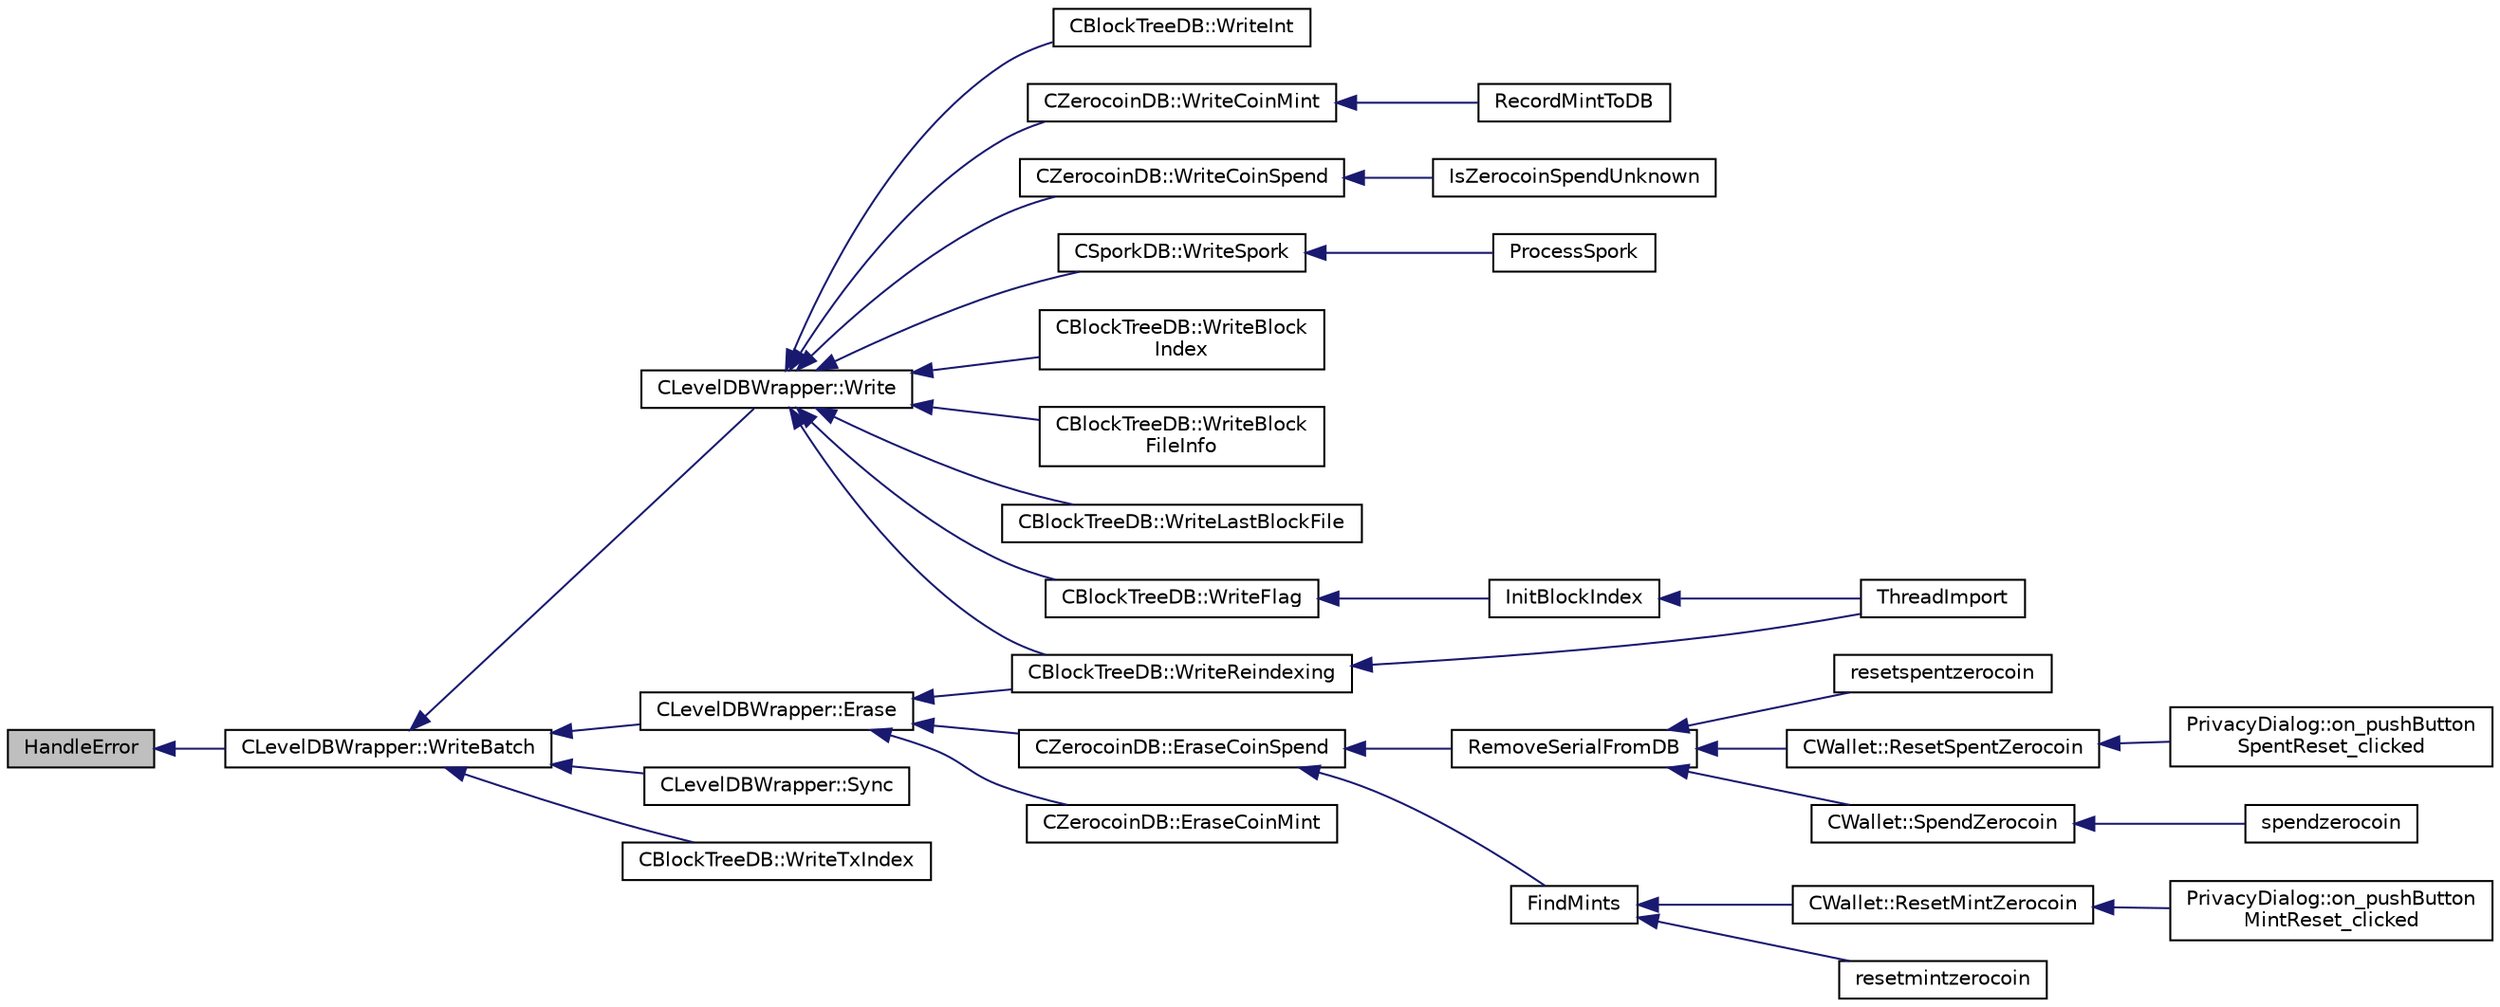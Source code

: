 digraph "HandleError"
{
  edge [fontname="Helvetica",fontsize="10",labelfontname="Helvetica",labelfontsize="10"];
  node [fontname="Helvetica",fontsize="10",shape=record];
  rankdir="LR";
  Node1 [label="HandleError",height=0.2,width=0.4,color="black", fillcolor="grey75", style="filled", fontcolor="black"];
  Node1 -> Node2 [dir="back",color="midnightblue",fontsize="10",style="solid",fontname="Helvetica"];
  Node2 [label="CLevelDBWrapper::WriteBatch",height=0.2,width=0.4,color="black", fillcolor="white", style="filled",URL="$class_c_level_d_b_wrapper.html#a820484c9e427f9e3400396e750acf4b8"];
  Node2 -> Node3 [dir="back",color="midnightblue",fontsize="10",style="solid",fontname="Helvetica"];
  Node3 [label="CLevelDBWrapper::Write",height=0.2,width=0.4,color="black", fillcolor="white", style="filled",URL="$class_c_level_d_b_wrapper.html#a740caa1aefbafc888838ea7f70dc31f4"];
  Node3 -> Node4 [dir="back",color="midnightblue",fontsize="10",style="solid",fontname="Helvetica"];
  Node4 [label="CSporkDB::WriteSpork",height=0.2,width=0.4,color="black", fillcolor="white", style="filled",URL="$class_c_spork_d_b.html#a642de787a3b991b3ce7d33125ca19828"];
  Node4 -> Node5 [dir="back",color="midnightblue",fontsize="10",style="solid",fontname="Helvetica"];
  Node5 [label="ProcessSpork",height=0.2,width=0.4,color="black", fillcolor="white", style="filled",URL="$spork_8h.html#a3f9c24c1f4c012152fb4422ca981610a"];
  Node3 -> Node6 [dir="back",color="midnightblue",fontsize="10",style="solid",fontname="Helvetica"];
  Node6 [label="CBlockTreeDB::WriteBlock\lIndex",height=0.2,width=0.4,color="black", fillcolor="white", style="filled",URL="$class_c_block_tree_d_b.html#a608a04a08445d95e477cb66889c679d0"];
  Node3 -> Node7 [dir="back",color="midnightblue",fontsize="10",style="solid",fontname="Helvetica"];
  Node7 [label="CBlockTreeDB::WriteBlock\lFileInfo",height=0.2,width=0.4,color="black", fillcolor="white", style="filled",URL="$class_c_block_tree_d_b.html#ae248032ee1f1303dea54a0b36ad84755"];
  Node3 -> Node8 [dir="back",color="midnightblue",fontsize="10",style="solid",fontname="Helvetica"];
  Node8 [label="CBlockTreeDB::WriteLastBlockFile",height=0.2,width=0.4,color="black", fillcolor="white", style="filled",URL="$class_c_block_tree_d_b.html#ae1f4ea54edf05a056d2da00ea90a9394"];
  Node3 -> Node9 [dir="back",color="midnightblue",fontsize="10",style="solid",fontname="Helvetica"];
  Node9 [label="CBlockTreeDB::WriteReindexing",height=0.2,width=0.4,color="black", fillcolor="white", style="filled",URL="$class_c_block_tree_d_b.html#a8fa5d150b98f4fd1aa8cf503eddfccef"];
  Node9 -> Node10 [dir="back",color="midnightblue",fontsize="10",style="solid",fontname="Helvetica"];
  Node10 [label="ThreadImport",height=0.2,width=0.4,color="black", fillcolor="white", style="filled",URL="$init_8cpp.html#a0189c34248cd89bbbe20d4d6045bd7c9"];
  Node3 -> Node11 [dir="back",color="midnightblue",fontsize="10",style="solid",fontname="Helvetica"];
  Node11 [label="CBlockTreeDB::WriteFlag",height=0.2,width=0.4,color="black", fillcolor="white", style="filled",URL="$class_c_block_tree_d_b.html#af2f65b70ac5d8a198d4f29a7e909c08a"];
  Node11 -> Node12 [dir="back",color="midnightblue",fontsize="10",style="solid",fontname="Helvetica"];
  Node12 [label="InitBlockIndex",height=0.2,width=0.4,color="black", fillcolor="white", style="filled",URL="$main_8h.html#a92e5e1fcbd56cc44c27d39b64da8a79a",tooltip="Initialize a new block tree database + block data on disk. "];
  Node12 -> Node10 [dir="back",color="midnightblue",fontsize="10",style="solid",fontname="Helvetica"];
  Node3 -> Node13 [dir="back",color="midnightblue",fontsize="10",style="solid",fontname="Helvetica"];
  Node13 [label="CBlockTreeDB::WriteInt",height=0.2,width=0.4,color="black", fillcolor="white", style="filled",URL="$class_c_block_tree_d_b.html#aa2d6d0eae914f49212b8a439f099d331"];
  Node3 -> Node14 [dir="back",color="midnightblue",fontsize="10",style="solid",fontname="Helvetica"];
  Node14 [label="CZerocoinDB::WriteCoinMint",height=0.2,width=0.4,color="black", fillcolor="white", style="filled",URL="$class_c_zerocoin_d_b.html#a58b78fd953536c0ad59e5193bcffabe7"];
  Node14 -> Node15 [dir="back",color="midnightblue",fontsize="10",style="solid",fontname="Helvetica"];
  Node15 [label="RecordMintToDB",height=0.2,width=0.4,color="black", fillcolor="white", style="filled",URL="$main_8cpp.html#a75bbd03139d5875f7082461617b46bb4",tooltip="zerocoin transaction checks "];
  Node3 -> Node16 [dir="back",color="midnightblue",fontsize="10",style="solid",fontname="Helvetica"];
  Node16 [label="CZerocoinDB::WriteCoinSpend",height=0.2,width=0.4,color="black", fillcolor="white", style="filled",URL="$class_c_zerocoin_d_b.html#a8beb2643c918d7493f0fa3f773781b21"];
  Node16 -> Node17 [dir="back",color="midnightblue",fontsize="10",style="solid",fontname="Helvetica"];
  Node17 [label="IsZerocoinSpendUnknown",height=0.2,width=0.4,color="black", fillcolor="white", style="filled",URL="$main_8cpp.html#a637dff8c0434cbe7170e3e799d64fad7"];
  Node2 -> Node18 [dir="back",color="midnightblue",fontsize="10",style="solid",fontname="Helvetica"];
  Node18 [label="CLevelDBWrapper::Erase",height=0.2,width=0.4,color="black", fillcolor="white", style="filled",URL="$class_c_level_d_b_wrapper.html#a9f67e2880ba191fdc9439ba34e315d72"];
  Node18 -> Node9 [dir="back",color="midnightblue",fontsize="10",style="solid",fontname="Helvetica"];
  Node18 -> Node19 [dir="back",color="midnightblue",fontsize="10",style="solid",fontname="Helvetica"];
  Node19 [label="CZerocoinDB::EraseCoinMint",height=0.2,width=0.4,color="black", fillcolor="white", style="filled",URL="$class_c_zerocoin_d_b.html#acdef7b13610bd8f4ad5f4a3d5b314e33"];
  Node18 -> Node20 [dir="back",color="midnightblue",fontsize="10",style="solid",fontname="Helvetica"];
  Node20 [label="CZerocoinDB::EraseCoinSpend",height=0.2,width=0.4,color="black", fillcolor="white", style="filled",URL="$class_c_zerocoin_d_b.html#ae370638a6807897728027a73e46fa090"];
  Node20 -> Node21 [dir="back",color="midnightblue",fontsize="10",style="solid",fontname="Helvetica"];
  Node21 [label="FindMints",height=0.2,width=0.4,color="black", fillcolor="white", style="filled",URL="$main_8h.html#a5bdf923beb5f3417fd033c28216b6acb"];
  Node21 -> Node22 [dir="back",color="midnightblue",fontsize="10",style="solid",fontname="Helvetica"];
  Node22 [label="resetmintzerocoin",height=0.2,width=0.4,color="black", fillcolor="white", style="filled",URL="$rpcwallet_8cpp.html#a9336d9bdaa3e1ebb98fb2cc6fdef1d9b"];
  Node21 -> Node23 [dir="back",color="midnightblue",fontsize="10",style="solid",fontname="Helvetica"];
  Node23 [label="CWallet::ResetMintZerocoin",height=0.2,width=0.4,color="black", fillcolor="white", style="filled",URL="$class_c_wallet.html#a48b81fb27683fe4693a7385909dcd391"];
  Node23 -> Node24 [dir="back",color="midnightblue",fontsize="10",style="solid",fontname="Helvetica"];
  Node24 [label="PrivacyDialog::on_pushButton\lMintReset_clicked",height=0.2,width=0.4,color="black", fillcolor="white", style="filled",URL="$class_privacy_dialog.html#a1a50924516087ce5810b2b2831567a31"];
  Node20 -> Node25 [dir="back",color="midnightblue",fontsize="10",style="solid",fontname="Helvetica"];
  Node25 [label="RemoveSerialFromDB",height=0.2,width=0.4,color="black", fillcolor="white", style="filled",URL="$main_8h.html#acdc8648fd00624d953abc82f9ca4c9b2"];
  Node25 -> Node26 [dir="back",color="midnightblue",fontsize="10",style="solid",fontname="Helvetica"];
  Node26 [label="resetspentzerocoin",height=0.2,width=0.4,color="black", fillcolor="white", style="filled",URL="$rpcwallet_8cpp.html#afb44b523a9bdf20668ec1e8f2161aa1a"];
  Node25 -> Node27 [dir="back",color="midnightblue",fontsize="10",style="solid",fontname="Helvetica"];
  Node27 [label="CWallet::ResetSpentZerocoin",height=0.2,width=0.4,color="black", fillcolor="white", style="filled",URL="$class_c_wallet.html#abc70af84f54700a62cf8ef530f6faaaa"];
  Node27 -> Node28 [dir="back",color="midnightblue",fontsize="10",style="solid",fontname="Helvetica"];
  Node28 [label="PrivacyDialog::on_pushButton\lSpentReset_clicked",height=0.2,width=0.4,color="black", fillcolor="white", style="filled",URL="$class_privacy_dialog.html#a4bbf07a37a93225e0ef7806d77ff3264"];
  Node25 -> Node29 [dir="back",color="midnightblue",fontsize="10",style="solid",fontname="Helvetica"];
  Node29 [label="CWallet::SpendZerocoin",height=0.2,width=0.4,color="black", fillcolor="white", style="filled",URL="$class_c_wallet.html#aedd0ae4e683ee642272e170b7afd33fe"];
  Node29 -> Node30 [dir="back",color="midnightblue",fontsize="10",style="solid",fontname="Helvetica"];
  Node30 [label="spendzerocoin",height=0.2,width=0.4,color="black", fillcolor="white", style="filled",URL="$rpcwallet_8cpp.html#adea64c692ec279a1a3a2c9143f264955"];
  Node2 -> Node31 [dir="back",color="midnightblue",fontsize="10",style="solid",fontname="Helvetica"];
  Node31 [label="CLevelDBWrapper::Sync",height=0.2,width=0.4,color="black", fillcolor="white", style="filled",URL="$class_c_level_d_b_wrapper.html#abd05e914893cd610e8444871f829d8c9"];
  Node2 -> Node32 [dir="back",color="midnightblue",fontsize="10",style="solid",fontname="Helvetica"];
  Node32 [label="CBlockTreeDB::WriteTxIndex",height=0.2,width=0.4,color="black", fillcolor="white", style="filled",URL="$class_c_block_tree_d_b.html#a1e03745f9675ad352a1483a0aa7ef308"];
}
